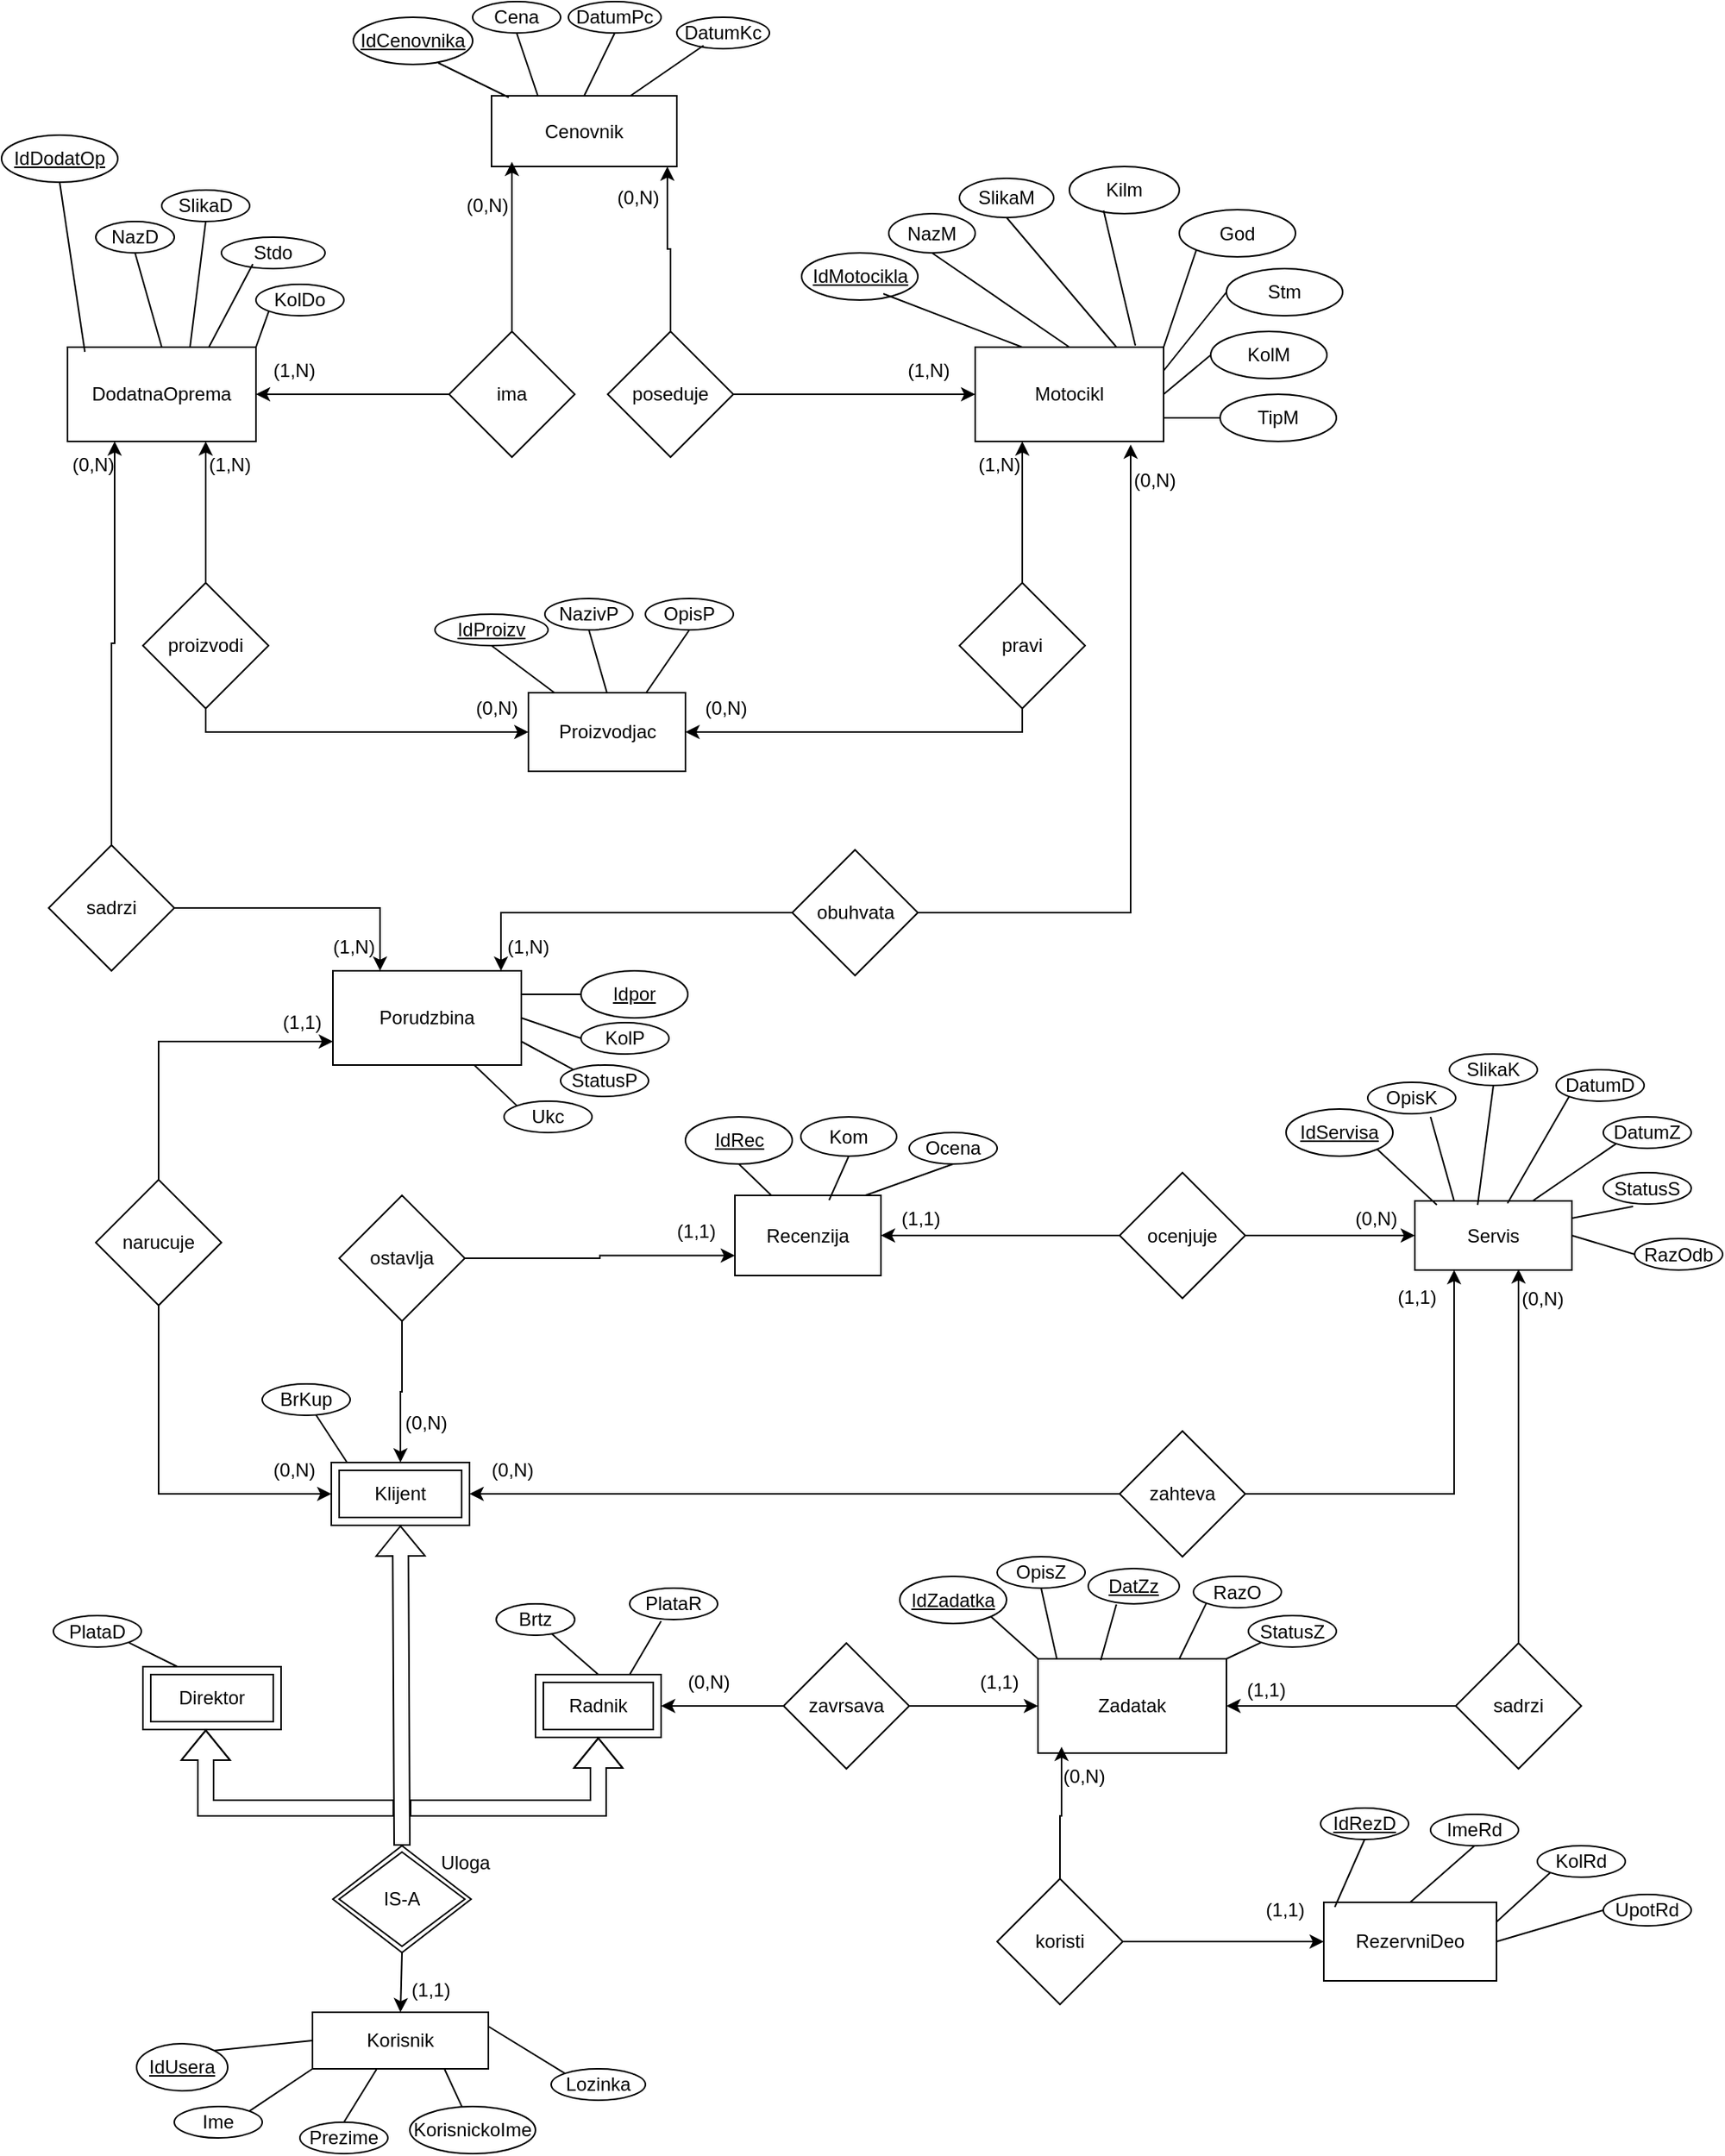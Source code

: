 <mxfile version="26.0.7">
  <diagram name="Page-1" id="jbQmQfb3OkJUTnVMndE-">
    <mxGraphModel dx="978" dy="1859" grid="1" gridSize="10" guides="1" tooltips="1" connect="1" arrows="1" fold="1" page="1" pageScale="1" pageWidth="827" pageHeight="1169" math="0" shadow="0">
      <root>
        <mxCell id="0" />
        <mxCell id="1" parent="0" />
        <mxCell id="z9-_X4TnjhAXTxXw1oiZ-1" value="Korisnik" style="whiteSpace=wrap;html=1;" parent="1" vertex="1">
          <mxGeometry x="198" y="740" width="112" height="36" as="geometry" />
        </mxCell>
        <mxCell id="z9-_X4TnjhAXTxXw1oiZ-2" value="IS-A" style="shape=rhombus;double=1;perimeter=rhombusPerimeter;whiteSpace=wrap;html=1;align=center;" parent="1" vertex="1">
          <mxGeometry x="211" y="634" width="88" height="68" as="geometry" />
        </mxCell>
        <mxCell id="z9-_X4TnjhAXTxXw1oiZ-3" value="Uloga" style="text;html=1;align=center;verticalAlign=middle;resizable=0;points=[];autosize=1;strokeColor=none;fillColor=none;" parent="1" vertex="1">
          <mxGeometry x="270" y="630" width="50" height="30" as="geometry" />
        </mxCell>
        <mxCell id="z9-_X4TnjhAXTxXw1oiZ-4" value="(1,1)" style="text;html=1;align=center;verticalAlign=middle;resizable=0;points=[];autosize=1;strokeColor=none;fillColor=none;" parent="1" vertex="1">
          <mxGeometry x="249" y="712" width="48" height="28" as="geometry" />
        </mxCell>
        <mxCell id="z9-_X4TnjhAXTxXw1oiZ-5" value="BrKup" style="ellipse;whiteSpace=wrap;html=1;align=center;" parent="1" vertex="1">
          <mxGeometry x="166" y="340" width="56" height="20" as="geometry" />
        </mxCell>
        <mxCell id="z9-_X4TnjhAXTxXw1oiZ-6" value="" style="endArrow=none;html=1;rounded=0;exitX=0.136;exitY=0.075;exitDx=0;exitDy=0;exitPerimeter=0;" parent="1" source="z9-_X4TnjhAXTxXw1oiZ-13" target="z9-_X4TnjhAXTxXw1oiZ-5" edge="1">
          <mxGeometry x="0.444" y="-1" width="50" height="50" relative="1" as="geometry">
            <mxPoint x="439.314" y="592" as="sourcePoint" />
            <mxPoint x="444" y="548" as="targetPoint" />
            <mxPoint as="offset" />
          </mxGeometry>
        </mxCell>
        <mxCell id="z9-_X4TnjhAXTxXw1oiZ-7" value="Brtz" style="ellipse;whiteSpace=wrap;html=1;align=center;" parent="1" vertex="1">
          <mxGeometry x="315" y="480" width="50" height="20" as="geometry" />
        </mxCell>
        <mxCell id="z9-_X4TnjhAXTxXw1oiZ-8" value="" style="endArrow=none;html=1;rounded=0;entryX=0.5;entryY=0;entryDx=0;entryDy=0;" parent="1" source="z9-_X4TnjhAXTxXw1oiZ-7" target="z9-_X4TnjhAXTxXw1oiZ-14" edge="1">
          <mxGeometry width="50" height="50" relative="1" as="geometry">
            <mxPoint x="410" y="658" as="sourcePoint" />
            <mxPoint x="460" y="680" as="targetPoint" />
          </mxGeometry>
        </mxCell>
        <mxCell id="z9-_X4TnjhAXTxXw1oiZ-9" value="" style="shape=flexArrow;endArrow=classic;html=1;rounded=0;entryX=0.455;entryY=1;entryDx=0;entryDy=0;entryPerimeter=0;" parent="1" target="z9-_X4TnjhAXTxXw1oiZ-12" edge="1">
          <mxGeometry width="50" height="50" relative="1" as="geometry">
            <mxPoint x="250" y="610" as="sourcePoint" />
            <mxPoint x="394" y="516" as="targetPoint" />
            <Array as="points">
              <mxPoint x="200" y="610" />
              <mxPoint x="130" y="610" />
            </Array>
          </mxGeometry>
        </mxCell>
        <mxCell id="z9-_X4TnjhAXTxXw1oiZ-10" value="" style="shape=flexArrow;endArrow=classic;html=1;rounded=0;entryX=0.5;entryY=1;entryDx=0;entryDy=0;" parent="1" target="z9-_X4TnjhAXTxXw1oiZ-14" edge="1">
          <mxGeometry width="50" height="50" relative="1" as="geometry">
            <mxPoint x="260" y="610" as="sourcePoint" />
            <mxPoint x="403" y="694" as="targetPoint" />
            <Array as="points">
              <mxPoint x="350" y="610" />
              <mxPoint x="380" y="610" />
            </Array>
          </mxGeometry>
        </mxCell>
        <mxCell id="z9-_X4TnjhAXTxXw1oiZ-11" value="" style="shape=flexArrow;endArrow=classic;html=1;rounded=0;entryX=0.5;entryY=1;entryDx=0;entryDy=0;exitX=0.5;exitY=0;exitDx=0;exitDy=0;" parent="1" source="z9-_X4TnjhAXTxXw1oiZ-2" target="z9-_X4TnjhAXTxXw1oiZ-13" edge="1">
          <mxGeometry width="50" height="50" relative="1" as="geometry">
            <mxPoint x="150" y="580" as="sourcePoint" />
            <mxPoint x="402" y="612" as="targetPoint" />
            <Array as="points" />
          </mxGeometry>
        </mxCell>
        <mxCell id="z9-_X4TnjhAXTxXw1oiZ-12" value="Direktor" style="shape=ext;margin=3;double=1;whiteSpace=wrap;html=1;align=center;" parent="1" vertex="1">
          <mxGeometry x="90" y="520" width="88" height="40" as="geometry" />
        </mxCell>
        <mxCell id="z9-_X4TnjhAXTxXw1oiZ-13" value="Klijent" style="shape=ext;margin=3;double=1;whiteSpace=wrap;html=1;align=center;" parent="1" vertex="1">
          <mxGeometry x="210" y="390" width="88" height="40" as="geometry" />
        </mxCell>
        <mxCell id="z9-_X4TnjhAXTxXw1oiZ-14" value="Radnik" style="shape=ext;margin=3;double=1;whiteSpace=wrap;html=1;align=center;" parent="1" vertex="1">
          <mxGeometry x="340" y="525" width="80" height="40" as="geometry" />
        </mxCell>
        <mxCell id="z9-_X4TnjhAXTxXw1oiZ-17" value="" style="endArrow=classic;html=1;rounded=0;entryX=0.5;entryY=0;entryDx=0;entryDy=0;exitX=0.5;exitY=1;exitDx=0;exitDy=0;" parent="1" source="z9-_X4TnjhAXTxXw1oiZ-2" target="z9-_X4TnjhAXTxXw1oiZ-1" edge="1">
          <mxGeometry width="50" height="50" relative="1" as="geometry">
            <mxPoint x="400" y="520" as="sourcePoint" />
            <mxPoint x="450" y="470" as="targetPoint" />
          </mxGeometry>
        </mxCell>
        <mxCell id="z9-_X4TnjhAXTxXw1oiZ-18" value="Lozinka" style="ellipse;whiteSpace=wrap;html=1;align=center;" parent="1" vertex="1">
          <mxGeometry x="350" y="776" width="60" height="20" as="geometry" />
        </mxCell>
        <mxCell id="z9-_X4TnjhAXTxXw1oiZ-19" value="KorisnickoIme" style="ellipse;whiteSpace=wrap;html=1;align=center;" parent="1" vertex="1">
          <mxGeometry x="260" y="800" width="80" height="30" as="geometry" />
        </mxCell>
        <mxCell id="z9-_X4TnjhAXTxXw1oiZ-20" value="Ime" style="ellipse;whiteSpace=wrap;html=1;align=center;" parent="1" vertex="1">
          <mxGeometry x="110" y="800" width="56" height="20" as="geometry" />
        </mxCell>
        <mxCell id="z9-_X4TnjhAXTxXw1oiZ-21" value="Prezime" style="ellipse;whiteSpace=wrap;html=1;align=center;" parent="1" vertex="1">
          <mxGeometry x="190" y="810" width="56" height="20" as="geometry" />
        </mxCell>
        <mxCell id="z9-_X4TnjhAXTxXw1oiZ-22" value="IdUsera" style="ellipse;whiteSpace=wrap;html=1;align=center;fontStyle=4" parent="1" vertex="1">
          <mxGeometry x="86" y="760" width="58" height="30" as="geometry" />
        </mxCell>
        <mxCell id="z9-_X4TnjhAXTxXw1oiZ-23" value="" style="endArrow=none;html=1;rounded=0;entryX=1;entryY=0.25;entryDx=0;entryDy=0;exitX=0;exitY=0;exitDx=0;exitDy=0;" parent="1" source="z9-_X4TnjhAXTxXw1oiZ-18" target="z9-_X4TnjhAXTxXw1oiZ-1" edge="1">
          <mxGeometry width="50" height="50" relative="1" as="geometry">
            <mxPoint x="370" y="770" as="sourcePoint" />
            <mxPoint x="420" y="710" as="targetPoint" />
          </mxGeometry>
        </mxCell>
        <mxCell id="z9-_X4TnjhAXTxXw1oiZ-24" value="" style="endArrow=none;html=1;rounded=0;entryX=0.75;entryY=1;entryDx=0;entryDy=0;" parent="1" source="z9-_X4TnjhAXTxXw1oiZ-19" target="z9-_X4TnjhAXTxXw1oiZ-1" edge="1">
          <mxGeometry width="50" height="50" relative="1" as="geometry">
            <mxPoint x="350" y="800" as="sourcePoint" />
            <mxPoint x="290" y="779" as="targetPoint" />
          </mxGeometry>
        </mxCell>
        <mxCell id="z9-_X4TnjhAXTxXw1oiZ-25" value="" style="endArrow=none;html=1;rounded=0;entryX=1;entryY=0;entryDx=0;entryDy=0;exitX=0;exitY=1;exitDx=0;exitDy=0;" parent="1" source="z9-_X4TnjhAXTxXw1oiZ-1" target="z9-_X4TnjhAXTxXw1oiZ-20" edge="1">
          <mxGeometry width="50" height="50" relative="1" as="geometry">
            <mxPoint x="453" y="690" as="sourcePoint" />
            <mxPoint x="503" y="640" as="targetPoint" />
          </mxGeometry>
        </mxCell>
        <mxCell id="z9-_X4TnjhAXTxXw1oiZ-26" value="" style="endArrow=none;html=1;rounded=0;exitX=0.366;exitY=1;exitDx=0;exitDy=0;exitPerimeter=0;entryX=0.5;entryY=0;entryDx=0;entryDy=0;" parent="1" source="z9-_X4TnjhAXTxXw1oiZ-1" target="z9-_X4TnjhAXTxXw1oiZ-21" edge="1">
          <mxGeometry x="0.444" y="-1" width="50" height="50" relative="1" as="geometry">
            <mxPoint x="228" y="760" as="sourcePoint" />
            <mxPoint x="218" y="810" as="targetPoint" />
            <mxPoint as="offset" />
          </mxGeometry>
        </mxCell>
        <mxCell id="z9-_X4TnjhAXTxXw1oiZ-27" value="PlataD" style="ellipse;whiteSpace=wrap;html=1;align=center;" parent="1" vertex="1">
          <mxGeometry x="33" y="487.5" width="56" height="20" as="geometry" />
        </mxCell>
        <mxCell id="z9-_X4TnjhAXTxXw1oiZ-28" value="" style="endArrow=none;html=1;rounded=0;exitX=0.25;exitY=0;exitDx=0;exitDy=0;entryX=1;entryY=1;entryDx=0;entryDy=0;" parent="1" source="z9-_X4TnjhAXTxXw1oiZ-12" target="z9-_X4TnjhAXTxXw1oiZ-27" edge="1">
          <mxGeometry x="0.444" y="-1" width="50" height="50" relative="1" as="geometry">
            <mxPoint x="252" y="491" as="sourcePoint" />
            <mxPoint x="228" y="450" as="targetPoint" />
            <mxPoint as="offset" />
          </mxGeometry>
        </mxCell>
        <mxCell id="z9-_X4TnjhAXTxXw1oiZ-29" value="Porudzbina" style="rounded=0;whiteSpace=wrap;html=1;" parent="1" vertex="1">
          <mxGeometry x="211" y="77" width="120" height="60" as="geometry" />
        </mxCell>
        <mxCell id="z9-_X4TnjhAXTxXw1oiZ-30" style="edgeStyle=orthogonalEdgeStyle;rounded=0;orthogonalLoop=1;jettySize=auto;html=1;exitX=0.5;exitY=1;exitDx=0;exitDy=0;entryX=0;entryY=0.5;entryDx=0;entryDy=0;" parent="1" source="z9-_X4TnjhAXTxXw1oiZ-31" target="z9-_X4TnjhAXTxXw1oiZ-13" edge="1">
          <mxGeometry relative="1" as="geometry" />
        </mxCell>
        <mxCell id="lGPJIiyP_90Y28TDjWUF-8" style="edgeStyle=orthogonalEdgeStyle;rounded=0;orthogonalLoop=1;jettySize=auto;html=1;entryX=0;entryY=0.75;entryDx=0;entryDy=0;" parent="1" source="z9-_X4TnjhAXTxXw1oiZ-31" target="z9-_X4TnjhAXTxXw1oiZ-29" edge="1">
          <mxGeometry relative="1" as="geometry">
            <Array as="points">
              <mxPoint x="100" y="122" />
            </Array>
          </mxGeometry>
        </mxCell>
        <mxCell id="z9-_X4TnjhAXTxXw1oiZ-31" value="narucuje" style="rhombus;whiteSpace=wrap;html=1;" parent="1" vertex="1">
          <mxGeometry x="60" y="210" width="80" height="80" as="geometry" />
        </mxCell>
        <mxCell id="z9-_X4TnjhAXTxXw1oiZ-33" style="edgeStyle=orthogonalEdgeStyle;rounded=0;orthogonalLoop=1;jettySize=auto;html=1;entryX=0.25;entryY=1;entryDx=0;entryDy=0;" parent="1" source="z9-_X4TnjhAXTxXw1oiZ-34" target="z9-_X4TnjhAXTxXw1oiZ-36" edge="1">
          <mxGeometry relative="1" as="geometry" />
        </mxCell>
        <mxCell id="lGPJIiyP_90Y28TDjWUF-7" style="edgeStyle=orthogonalEdgeStyle;rounded=0;orthogonalLoop=1;jettySize=auto;html=1;entryX=0.25;entryY=0;entryDx=0;entryDy=0;" parent="1" source="z9-_X4TnjhAXTxXw1oiZ-34" target="z9-_X4TnjhAXTxXw1oiZ-29" edge="1">
          <mxGeometry relative="1" as="geometry" />
        </mxCell>
        <mxCell id="z9-_X4TnjhAXTxXw1oiZ-34" value="sadrzi" style="rhombus;whiteSpace=wrap;html=1;" parent="1" vertex="1">
          <mxGeometry x="30" y="-3" width="80" height="80" as="geometry" />
        </mxCell>
        <mxCell id="z9-_X4TnjhAXTxXw1oiZ-35" value="Motocikl" style="rounded=0;whiteSpace=wrap;html=1;" parent="1" vertex="1">
          <mxGeometry x="620" y="-320" width="120" height="60" as="geometry" />
        </mxCell>
        <mxCell id="z9-_X4TnjhAXTxXw1oiZ-36" value="DodatnaOprema" style="rounded=0;whiteSpace=wrap;html=1;" parent="1" vertex="1">
          <mxGeometry x="42" y="-320" width="120" height="60" as="geometry" />
        </mxCell>
        <mxCell id="z9-_X4TnjhAXTxXw1oiZ-37" value="NazD" style="ellipse;whiteSpace=wrap;html=1;align=center;" parent="1" vertex="1">
          <mxGeometry x="60" y="-400" width="50" height="20" as="geometry" />
        </mxCell>
        <mxCell id="z9-_X4TnjhAXTxXw1oiZ-38" value="&lt;u&gt;IdDodatOp&lt;/u&gt;" style="ellipse;whiteSpace=wrap;html=1;align=center;" parent="1" vertex="1">
          <mxGeometry y="-455" width="74" height="30" as="geometry" />
        </mxCell>
        <mxCell id="z9-_X4TnjhAXTxXw1oiZ-39" value="SlikaD" style="ellipse;whiteSpace=wrap;html=1;align=center;" parent="1" vertex="1">
          <mxGeometry x="102" y="-420" width="56" height="20" as="geometry" />
        </mxCell>
        <mxCell id="z9-_X4TnjhAXTxXw1oiZ-40" style="edgeStyle=orthogonalEdgeStyle;rounded=0;orthogonalLoop=1;jettySize=auto;html=1;exitX=0.5;exitY=1;exitDx=0;exitDy=0;" parent="1" source="z9-_X4TnjhAXTxXw1oiZ-39" target="z9-_X4TnjhAXTxXw1oiZ-39" edge="1">
          <mxGeometry relative="1" as="geometry" />
        </mxCell>
        <mxCell id="z9-_X4TnjhAXTxXw1oiZ-41" value="KolDo" style="ellipse;whiteSpace=wrap;html=1;align=center;" parent="1" vertex="1">
          <mxGeometry x="162" y="-360" width="56" height="20" as="geometry" />
        </mxCell>
        <mxCell id="z9-_X4TnjhAXTxXw1oiZ-42" value="Stdo" style="ellipse;whiteSpace=wrap;html=1;align=center;" parent="1" vertex="1">
          <mxGeometry x="140" y="-390" width="66" height="20" as="geometry" />
        </mxCell>
        <mxCell id="z9-_X4TnjhAXTxXw1oiZ-43" value="" style="endArrow=none;html=1;rounded=0;entryX=0.5;entryY=1;entryDx=0;entryDy=0;exitX=0.092;exitY=0.05;exitDx=0;exitDy=0;exitPerimeter=0;" parent="1" source="z9-_X4TnjhAXTxXw1oiZ-36" target="z9-_X4TnjhAXTxXw1oiZ-38" edge="1">
          <mxGeometry width="50" height="50" relative="1" as="geometry">
            <mxPoint x="70" y="-260" as="sourcePoint" />
            <mxPoint x="450" y="-390" as="targetPoint" />
          </mxGeometry>
        </mxCell>
        <mxCell id="z9-_X4TnjhAXTxXw1oiZ-44" value="" style="endArrow=none;html=1;rounded=0;entryX=0.5;entryY=1;entryDx=0;entryDy=0;exitX=0.5;exitY=0;exitDx=0;exitDy=0;" parent="1" source="z9-_X4TnjhAXTxXw1oiZ-36" target="z9-_X4TnjhAXTxXw1oiZ-37" edge="1">
          <mxGeometry width="50" height="50" relative="1" as="geometry">
            <mxPoint x="400" y="-340" as="sourcePoint" />
            <mxPoint x="450" y="-390" as="targetPoint" />
          </mxGeometry>
        </mxCell>
        <mxCell id="z9-_X4TnjhAXTxXw1oiZ-45" value="" style="endArrow=none;html=1;rounded=0;entryX=0.5;entryY=1;entryDx=0;entryDy=0;exitX=0.65;exitY=0;exitDx=0;exitDy=0;exitPerimeter=0;" parent="1" source="z9-_X4TnjhAXTxXw1oiZ-36" target="z9-_X4TnjhAXTxXw1oiZ-39" edge="1">
          <mxGeometry width="50" height="50" relative="1" as="geometry">
            <mxPoint x="400" y="-340" as="sourcePoint" />
            <mxPoint x="450" y="-390" as="targetPoint" />
          </mxGeometry>
        </mxCell>
        <mxCell id="z9-_X4TnjhAXTxXw1oiZ-46" value="" style="endArrow=none;html=1;rounded=0;exitX=0.303;exitY=0.854;exitDx=0;exitDy=0;entryX=0.75;entryY=0;entryDx=0;entryDy=0;exitPerimeter=0;" parent="1" source="z9-_X4TnjhAXTxXw1oiZ-42" target="z9-_X4TnjhAXTxXw1oiZ-36" edge="1">
          <mxGeometry width="50" height="50" relative="1" as="geometry">
            <mxPoint x="400" y="-340" as="sourcePoint" />
            <mxPoint x="450" y="-390" as="targetPoint" />
          </mxGeometry>
        </mxCell>
        <mxCell id="z9-_X4TnjhAXTxXw1oiZ-47" value="NazМ" style="ellipse;whiteSpace=wrap;html=1;align=center;" parent="1" vertex="1">
          <mxGeometry x="565" y="-405" width="55" height="25" as="geometry" />
        </mxCell>
        <mxCell id="z9-_X4TnjhAXTxXw1oiZ-48" value="&lt;u&gt;IdMotocikla&lt;/u&gt;" style="ellipse;whiteSpace=wrap;html=1;align=center;" parent="1" vertex="1">
          <mxGeometry x="509.5" y="-380" width="74" height="30" as="geometry" />
        </mxCell>
        <mxCell id="z9-_X4TnjhAXTxXw1oiZ-49" value="SlikaМ" style="ellipse;whiteSpace=wrap;html=1;align=center;" parent="1" vertex="1">
          <mxGeometry x="610" y="-427.5" width="60" height="25" as="geometry" />
        </mxCell>
        <mxCell id="z9-_X4TnjhAXTxXw1oiZ-50" style="edgeStyle=orthogonalEdgeStyle;rounded=0;orthogonalLoop=1;jettySize=auto;html=1;exitX=0.5;exitY=1;exitDx=0;exitDy=0;" parent="1" source="z9-_X4TnjhAXTxXw1oiZ-49" target="z9-_X4TnjhAXTxXw1oiZ-49" edge="1">
          <mxGeometry relative="1" as="geometry" />
        </mxCell>
        <mxCell id="z9-_X4TnjhAXTxXw1oiZ-51" value="" style="endArrow=none;html=1;rounded=0;entryX=0.703;entryY=0.867;entryDx=0;entryDy=0;exitX=0.25;exitY=0;exitDx=0;exitDy=0;entryPerimeter=0;" parent="1" source="z9-_X4TnjhAXTxXw1oiZ-35" target="z9-_X4TnjhAXTxXw1oiZ-48" edge="1">
          <mxGeometry width="50" height="50" relative="1" as="geometry">
            <mxPoint x="400" y="-140" as="sourcePoint" />
            <mxPoint x="450" y="-190" as="targetPoint" />
          </mxGeometry>
        </mxCell>
        <mxCell id="z9-_X4TnjhAXTxXw1oiZ-52" value="" style="endArrow=none;html=1;rounded=0;entryX=0.5;entryY=1;entryDx=0;entryDy=0;exitX=0.5;exitY=0;exitDx=0;exitDy=0;" parent="1" source="z9-_X4TnjhAXTxXw1oiZ-35" target="z9-_X4TnjhAXTxXw1oiZ-47" edge="1">
          <mxGeometry width="50" height="50" relative="1" as="geometry">
            <mxPoint x="400" y="-140" as="sourcePoint" />
            <mxPoint x="450" y="-190" as="targetPoint" />
          </mxGeometry>
        </mxCell>
        <mxCell id="z9-_X4TnjhAXTxXw1oiZ-53" value="" style="endArrow=none;html=1;rounded=0;entryX=0.5;entryY=1;entryDx=0;entryDy=0;exitX=0.75;exitY=0;exitDx=0;exitDy=0;" parent="1" source="z9-_X4TnjhAXTxXw1oiZ-35" target="z9-_X4TnjhAXTxXw1oiZ-49" edge="1">
          <mxGeometry width="50" height="50" relative="1" as="geometry">
            <mxPoint x="400" y="-140" as="sourcePoint" />
            <mxPoint x="450" y="-190" as="targetPoint" />
          </mxGeometry>
        </mxCell>
        <mxCell id="z9-_X4TnjhAXTxXw1oiZ-54" value="Kilm" style="ellipse;whiteSpace=wrap;html=1;align=center;" parent="1" vertex="1">
          <mxGeometry x="680" y="-435" width="70" height="30" as="geometry" />
        </mxCell>
        <mxCell id="z9-_X4TnjhAXTxXw1oiZ-55" style="edgeStyle=orthogonalEdgeStyle;rounded=0;orthogonalLoop=1;jettySize=auto;html=1;exitX=0.5;exitY=1;exitDx=0;exitDy=0;" parent="1" edge="1">
          <mxGeometry relative="1" as="geometry">
            <mxPoint x="818" y="-290" as="sourcePoint" />
            <mxPoint x="818" y="-290" as="targetPoint" />
          </mxGeometry>
        </mxCell>
        <mxCell id="z9-_X4TnjhAXTxXw1oiZ-56" style="edgeStyle=orthogonalEdgeStyle;rounded=0;orthogonalLoop=1;jettySize=auto;html=1;exitX=0.5;exitY=1;exitDx=0;exitDy=0;" parent="1" edge="1">
          <mxGeometry relative="1" as="geometry">
            <mxPoint x="615" y="-270" as="sourcePoint" />
            <mxPoint x="615" y="-270" as="targetPoint" />
          </mxGeometry>
        </mxCell>
        <mxCell id="z9-_X4TnjhAXTxXw1oiZ-57" value="God" style="ellipse;whiteSpace=wrap;html=1;align=center;" parent="1" vertex="1">
          <mxGeometry x="750" y="-407.5" width="74" height="30" as="geometry" />
        </mxCell>
        <mxCell id="z9-_X4TnjhAXTxXw1oiZ-58" style="edgeStyle=orthogonalEdgeStyle;rounded=0;orthogonalLoop=1;jettySize=auto;html=1;exitX=0.5;exitY=1;exitDx=0;exitDy=0;" parent="1" edge="1">
          <mxGeometry relative="1" as="geometry">
            <mxPoint x="615" y="-220" as="sourcePoint" />
            <mxPoint x="615" y="-220" as="targetPoint" />
          </mxGeometry>
        </mxCell>
        <mxCell id="z9-_X4TnjhAXTxXw1oiZ-59" value="Stm" style="ellipse;whiteSpace=wrap;html=1;align=center;" parent="1" vertex="1">
          <mxGeometry x="780" y="-370" width="74" height="30" as="geometry" />
        </mxCell>
        <mxCell id="z9-_X4TnjhAXTxXw1oiZ-60" value="TipM" style="ellipse;whiteSpace=wrap;html=1;align=center;" parent="1" vertex="1">
          <mxGeometry x="776" y="-290" width="74" height="30" as="geometry" />
        </mxCell>
        <mxCell id="z9-_X4TnjhAXTxXw1oiZ-61" value="KolM" style="ellipse;whiteSpace=wrap;html=1;align=center;" parent="1" vertex="1">
          <mxGeometry x="770" y="-330" width="74" height="30" as="geometry" />
        </mxCell>
        <mxCell id="z9-_X4TnjhAXTxXw1oiZ-62" value="" style="endArrow=none;html=1;rounded=0;entryX=0.311;entryY=0.933;entryDx=0;entryDy=0;entryPerimeter=0;exitX=0.85;exitY=-0.017;exitDx=0;exitDy=0;exitPerimeter=0;" parent="1" source="z9-_X4TnjhAXTxXw1oiZ-35" target="z9-_X4TnjhAXTxXw1oiZ-54" edge="1">
          <mxGeometry width="50" height="50" relative="1" as="geometry">
            <mxPoint x="400" y="-140" as="sourcePoint" />
            <mxPoint x="450" y="-190" as="targetPoint" />
          </mxGeometry>
        </mxCell>
        <mxCell id="z9-_X4TnjhAXTxXw1oiZ-63" value="" style="endArrow=none;html=1;rounded=0;entryX=0;entryY=1;entryDx=0;entryDy=0;exitX=1;exitY=0;exitDx=0;exitDy=0;" parent="1" source="z9-_X4TnjhAXTxXw1oiZ-35" target="z9-_X4TnjhAXTxXw1oiZ-57" edge="1">
          <mxGeometry width="50" height="50" relative="1" as="geometry">
            <mxPoint x="400" y="-140" as="sourcePoint" />
            <mxPoint x="450" y="-190" as="targetPoint" />
          </mxGeometry>
        </mxCell>
        <mxCell id="z9-_X4TnjhAXTxXw1oiZ-64" value="" style="endArrow=none;html=1;rounded=0;entryX=0;entryY=0.5;entryDx=0;entryDy=0;exitX=1;exitY=0.25;exitDx=0;exitDy=0;" parent="1" source="z9-_X4TnjhAXTxXw1oiZ-35" target="z9-_X4TnjhAXTxXw1oiZ-59" edge="1">
          <mxGeometry width="50" height="50" relative="1" as="geometry">
            <mxPoint x="400" y="-140" as="sourcePoint" />
            <mxPoint x="450" y="-190" as="targetPoint" />
          </mxGeometry>
        </mxCell>
        <mxCell id="z9-_X4TnjhAXTxXw1oiZ-65" value="" style="endArrow=none;html=1;rounded=0;entryX=0;entryY=0.5;entryDx=0;entryDy=0;exitX=1;exitY=0.5;exitDx=0;exitDy=0;" parent="1" source="z9-_X4TnjhAXTxXw1oiZ-35" target="z9-_X4TnjhAXTxXw1oiZ-61" edge="1">
          <mxGeometry width="50" height="50" relative="1" as="geometry">
            <mxPoint x="400" y="-140" as="sourcePoint" />
            <mxPoint x="450" y="-190" as="targetPoint" />
          </mxGeometry>
        </mxCell>
        <mxCell id="z9-_X4TnjhAXTxXw1oiZ-66" value="" style="endArrow=none;html=1;rounded=0;entryX=0;entryY=0.5;entryDx=0;entryDy=0;exitX=1;exitY=0.75;exitDx=0;exitDy=0;" parent="1" source="z9-_X4TnjhAXTxXw1oiZ-35" target="z9-_X4TnjhAXTxXw1oiZ-60" edge="1">
          <mxGeometry width="50" height="50" relative="1" as="geometry">
            <mxPoint x="400" y="-140" as="sourcePoint" />
            <mxPoint x="450" y="-190" as="targetPoint" />
          </mxGeometry>
        </mxCell>
        <mxCell id="z9-_X4TnjhAXTxXw1oiZ-67" value="Cenovnik" style="rounded=0;whiteSpace=wrap;html=1;" parent="1" vertex="1">
          <mxGeometry x="312" y="-480" width="118" height="45" as="geometry" />
        </mxCell>
        <mxCell id="z9-_X4TnjhAXTxXw1oiZ-68" style="edgeStyle=orthogonalEdgeStyle;rounded=0;orthogonalLoop=1;jettySize=auto;html=1;entryX=1;entryY=0.5;entryDx=0;entryDy=0;" parent="1" source="z9-_X4TnjhAXTxXw1oiZ-70" target="z9-_X4TnjhAXTxXw1oiZ-36" edge="1">
          <mxGeometry relative="1" as="geometry" />
        </mxCell>
        <mxCell id="z9-_X4TnjhAXTxXw1oiZ-70" value="ima" style="rhombus;whiteSpace=wrap;html=1;" parent="1" vertex="1">
          <mxGeometry x="285" y="-330" width="80" height="80" as="geometry" />
        </mxCell>
        <mxCell id="z9-_X4TnjhAXTxXw1oiZ-71" value="(1,N)" style="text;html=1;align=center;verticalAlign=middle;resizable=0;points=[];autosize=1;strokeColor=none;fillColor=none;" parent="1" vertex="1">
          <mxGeometry x="199" y="47" width="50" height="30" as="geometry" />
        </mxCell>
        <mxCell id="z9-_X4TnjhAXTxXw1oiZ-72" value="(0,N)" style="text;html=1;align=center;verticalAlign=middle;resizable=0;points=[];autosize=1;strokeColor=none;fillColor=none;" parent="1" vertex="1">
          <mxGeometry x="33" y="-260" width="50" height="30" as="geometry" />
        </mxCell>
        <mxCell id="z9-_X4TnjhAXTxXw1oiZ-73" value="(0,N)" style="text;html=1;align=center;verticalAlign=middle;resizable=0;points=[];autosize=1;strokeColor=none;fillColor=none;" parent="1" vertex="1">
          <mxGeometry x="709" y="-250" width="50" height="30" as="geometry" />
        </mxCell>
        <mxCell id="z9-_X4TnjhAXTxXw1oiZ-74" value="(0,N)" style="text;html=1;align=center;verticalAlign=middle;resizable=0;points=[];autosize=1;strokeColor=none;fillColor=none;" parent="1" vertex="1">
          <mxGeometry x="284" y="-425" width="50" height="30" as="geometry" />
        </mxCell>
        <mxCell id="z9-_X4TnjhAXTxXw1oiZ-75" value="(1,N)" style="text;html=1;align=center;verticalAlign=middle;resizable=0;points=[];autosize=1;strokeColor=none;fillColor=none;" parent="1" vertex="1">
          <mxGeometry x="565" y="-320" width="50" height="30" as="geometry" />
        </mxCell>
        <mxCell id="z9-_X4TnjhAXTxXw1oiZ-76" value="(1,N)" style="text;html=1;align=center;verticalAlign=middle;resizable=0;points=[];autosize=1;strokeColor=none;fillColor=none;" parent="1" vertex="1">
          <mxGeometry x="161" y="-320" width="50" height="30" as="geometry" />
        </mxCell>
        <mxCell id="z9-_X4TnjhAXTxXw1oiZ-77" value="IdCenovnika" style="ellipse;whiteSpace=wrap;html=1;align=center;fontStyle=4" parent="1" vertex="1">
          <mxGeometry x="224" y="-530" width="76" height="30" as="geometry" />
        </mxCell>
        <mxCell id="z9-_X4TnjhAXTxXw1oiZ-78" value="Cena" style="ellipse;whiteSpace=wrap;html=1;align=center;" parent="1" vertex="1">
          <mxGeometry x="300" y="-540" width="56" height="20" as="geometry" />
        </mxCell>
        <mxCell id="z9-_X4TnjhAXTxXw1oiZ-79" style="edgeStyle=orthogonalEdgeStyle;rounded=0;orthogonalLoop=1;jettySize=auto;html=1;exitX=0.5;exitY=1;exitDx=0;exitDy=0;" parent="1" source="z9-_X4TnjhAXTxXw1oiZ-78" target="z9-_X4TnjhAXTxXw1oiZ-78" edge="1">
          <mxGeometry relative="1" as="geometry" />
        </mxCell>
        <mxCell id="z9-_X4TnjhAXTxXw1oiZ-80" value="" style="endArrow=none;html=1;rounded=0;entryX=0.711;entryY=0.967;entryDx=0;entryDy=0;exitX=0.093;exitY=0.022;exitDx=0;exitDy=0;entryPerimeter=0;exitPerimeter=0;" parent="1" source="z9-_X4TnjhAXTxXw1oiZ-67" target="z9-_X4TnjhAXTxXw1oiZ-77" edge="1">
          <mxGeometry width="50" height="50" relative="1" as="geometry">
            <mxPoint x="400" y="-140" as="sourcePoint" />
            <mxPoint x="450" y="-190" as="targetPoint" />
          </mxGeometry>
        </mxCell>
        <mxCell id="z9-_X4TnjhAXTxXw1oiZ-81" value="" style="endArrow=none;html=1;rounded=0;entryX=0.5;entryY=1;entryDx=0;entryDy=0;exitX=0.25;exitY=0;exitDx=0;exitDy=0;" parent="1" source="z9-_X4TnjhAXTxXw1oiZ-67" target="z9-_X4TnjhAXTxXw1oiZ-78" edge="1">
          <mxGeometry width="50" height="50" relative="1" as="geometry">
            <mxPoint x="400" y="-140" as="sourcePoint" />
            <mxPoint x="450" y="-190" as="targetPoint" />
          </mxGeometry>
        </mxCell>
        <mxCell id="z9-_X4TnjhAXTxXw1oiZ-82" value="(0,N)" style="text;html=1;align=center;verticalAlign=middle;resizable=0;points=[];autosize=1;strokeColor=none;fillColor=none;" parent="1" vertex="1">
          <mxGeometry x="161" y="380" width="50" height="30" as="geometry" />
        </mxCell>
        <mxCell id="z9-_X4TnjhAXTxXw1oiZ-83" value="(1,1)" style="text;html=1;align=center;verticalAlign=middle;resizable=0;points=[];autosize=1;strokeColor=none;fillColor=none;" parent="1" vertex="1">
          <mxGeometry x="167" y="96" width="48" height="28" as="geometry" />
        </mxCell>
        <mxCell id="z9-_X4TnjhAXTxXw1oiZ-84" value="&lt;div style=&quot;&quot;&gt;Proizvodjac&lt;/div&gt;" style="rounded=0;whiteSpace=wrap;html=1;" parent="1" vertex="1">
          <mxGeometry x="335.5" y="-100" width="100" height="50" as="geometry" />
        </mxCell>
        <mxCell id="z9-_X4TnjhAXTxXw1oiZ-85" style="edgeStyle=orthogonalEdgeStyle;rounded=0;orthogonalLoop=1;jettySize=auto;html=1;" parent="1" source="z9-_X4TnjhAXTxXw1oiZ-86" edge="1">
          <mxGeometry relative="1" as="geometry">
            <mxPoint x="130" y="-260" as="targetPoint" />
            <Array as="points">
              <mxPoint x="130" y="-260" />
            </Array>
          </mxGeometry>
        </mxCell>
        <mxCell id="z9-_X4TnjhAXTxXw1oiZ-86" value="proizvodi" style="rhombus;whiteSpace=wrap;html=1;" parent="1" vertex="1">
          <mxGeometry x="90" y="-170" width="80" height="80" as="geometry" />
        </mxCell>
        <mxCell id="z9-_X4TnjhAXTxXw1oiZ-87" value="NazivP" style="ellipse;whiteSpace=wrap;html=1;align=center;" parent="1" vertex="1">
          <mxGeometry x="346" y="-160" width="56" height="20" as="geometry" />
        </mxCell>
        <mxCell id="z9-_X4TnjhAXTxXw1oiZ-88" style="edgeStyle=orthogonalEdgeStyle;rounded=0;orthogonalLoop=1;jettySize=auto;html=1;exitX=0.5;exitY=1;exitDx=0;exitDy=0;" parent="1" source="z9-_X4TnjhAXTxXw1oiZ-87" target="z9-_X4TnjhAXTxXw1oiZ-87" edge="1">
          <mxGeometry relative="1" as="geometry" />
        </mxCell>
        <mxCell id="z9-_X4TnjhAXTxXw1oiZ-89" value="OpisP" style="ellipse;whiteSpace=wrap;html=1;align=center;" parent="1" vertex="1">
          <mxGeometry x="410" y="-160" width="56" height="20" as="geometry" />
        </mxCell>
        <mxCell id="z9-_X4TnjhAXTxXw1oiZ-90" style="edgeStyle=orthogonalEdgeStyle;rounded=0;orthogonalLoop=1;jettySize=auto;html=1;exitX=0.5;exitY=1;exitDx=0;exitDy=0;" parent="1" source="z9-_X4TnjhAXTxXw1oiZ-89" target="z9-_X4TnjhAXTxXw1oiZ-89" edge="1">
          <mxGeometry relative="1" as="geometry" />
        </mxCell>
        <mxCell id="z9-_X4TnjhAXTxXw1oiZ-91" value="&lt;u&gt;IdProizv&lt;/u&gt;" style="ellipse;whiteSpace=wrap;html=1;align=center;" parent="1" vertex="1">
          <mxGeometry x="276" y="-150" width="72" height="20" as="geometry" />
        </mxCell>
        <mxCell id="z9-_X4TnjhAXTxXw1oiZ-92" style="edgeStyle=orthogonalEdgeStyle;rounded=0;orthogonalLoop=1;jettySize=auto;html=1;exitX=0.5;exitY=1;exitDx=0;exitDy=0;" parent="1" source="z9-_X4TnjhAXTxXw1oiZ-91" target="z9-_X4TnjhAXTxXw1oiZ-91" edge="1">
          <mxGeometry relative="1" as="geometry" />
        </mxCell>
        <mxCell id="z9-_X4TnjhAXTxXw1oiZ-93" value="" style="endArrow=none;html=1;rounded=0;entryX=0.5;entryY=0;entryDx=0;entryDy=0;exitX=0.5;exitY=1;exitDx=0;exitDy=0;" parent="1" source="z9-_X4TnjhAXTxXw1oiZ-87" target="z9-_X4TnjhAXTxXw1oiZ-84" edge="1">
          <mxGeometry width="50" height="50" relative="1" as="geometry">
            <mxPoint x="400" y="-140" as="sourcePoint" />
            <mxPoint x="450" y="-190" as="targetPoint" />
          </mxGeometry>
        </mxCell>
        <mxCell id="z9-_X4TnjhAXTxXw1oiZ-94" value="" style="endArrow=none;html=1;rounded=0;entryX=0.75;entryY=0;entryDx=0;entryDy=0;exitX=0.5;exitY=1;exitDx=0;exitDy=0;" parent="1" source="z9-_X4TnjhAXTxXw1oiZ-89" target="z9-_X4TnjhAXTxXw1oiZ-84" edge="1">
          <mxGeometry width="50" height="50" relative="1" as="geometry">
            <mxPoint x="400" y="-140" as="sourcePoint" />
            <mxPoint x="450" y="-190" as="targetPoint" />
          </mxGeometry>
        </mxCell>
        <mxCell id="z9-_X4TnjhAXTxXw1oiZ-96" value="" style="endArrow=none;html=1;rounded=0;entryX=1;entryY=0;entryDx=0;entryDy=0;exitX=0;exitY=1;exitDx=0;exitDy=0;" parent="1" source="z9-_X4TnjhAXTxXw1oiZ-41" target="z9-_X4TnjhAXTxXw1oiZ-36" edge="1">
          <mxGeometry width="50" height="50" relative="1" as="geometry">
            <mxPoint x="400" y="-240" as="sourcePoint" />
            <mxPoint x="450" y="-290" as="targetPoint" />
          </mxGeometry>
        </mxCell>
        <mxCell id="z9-_X4TnjhAXTxXw1oiZ-97" style="edgeStyle=orthogonalEdgeStyle;rounded=0;orthogonalLoop=1;jettySize=auto;html=1;exitX=0.5;exitY=1;exitDx=0;exitDy=0;entryX=0;entryY=0.5;entryDx=0;entryDy=0;" parent="1" source="z9-_X4TnjhAXTxXw1oiZ-86" target="z9-_X4TnjhAXTxXw1oiZ-84" edge="1">
          <mxGeometry relative="1" as="geometry">
            <Array as="points">
              <mxPoint x="130" y="-75" />
            </Array>
          </mxGeometry>
        </mxCell>
        <mxCell id="z9-_X4TnjhAXTxXw1oiZ-98" value="" style="endArrow=none;html=1;rounded=0;exitX=0.5;exitY=1;exitDx=0;exitDy=0;" parent="1" source="z9-_X4TnjhAXTxXw1oiZ-91" target="z9-_X4TnjhAXTxXw1oiZ-84" edge="1">
          <mxGeometry width="50" height="50" relative="1" as="geometry">
            <mxPoint x="400" y="-40" as="sourcePoint" />
            <mxPoint x="450" y="-90" as="targetPoint" />
          </mxGeometry>
        </mxCell>
        <mxCell id="z9-_X4TnjhAXTxXw1oiZ-99" value="(0,N)" style="text;html=1;align=center;verticalAlign=middle;resizable=0;points=[];autosize=1;strokeColor=none;fillColor=none;" parent="1" vertex="1">
          <mxGeometry x="290" y="-105" width="50" height="30" as="geometry" />
        </mxCell>
        <mxCell id="z9-_X4TnjhAXTxXw1oiZ-100" value="(1,N)" style="text;html=1;align=center;verticalAlign=middle;resizable=0;points=[];autosize=1;strokeColor=none;fillColor=none;" parent="1" vertex="1">
          <mxGeometry x="610" y="-260" width="50" height="30" as="geometry" />
        </mxCell>
        <mxCell id="z9-_X4TnjhAXTxXw1oiZ-101" value="(1,N)" style="text;html=1;align=center;verticalAlign=middle;resizable=0;points=[];autosize=1;strokeColor=none;fillColor=none;" parent="1" vertex="1">
          <mxGeometry x="120" y="-260" width="50" height="30" as="geometry" />
        </mxCell>
        <mxCell id="z9-_X4TnjhAXTxXw1oiZ-102" value="Zadatak" style="rounded=0;whiteSpace=wrap;html=1;" parent="1" vertex="1">
          <mxGeometry x="660" y="515" width="120" height="60" as="geometry" />
        </mxCell>
        <mxCell id="z9-_X4TnjhAXTxXw1oiZ-103" style="edgeStyle=orthogonalEdgeStyle;rounded=0;orthogonalLoop=1;jettySize=auto;html=1;entryX=1;entryY=0.5;entryDx=0;entryDy=0;" parent="1" source="z9-_X4TnjhAXTxXw1oiZ-105" target="z9-_X4TnjhAXTxXw1oiZ-14" edge="1">
          <mxGeometry relative="1" as="geometry" />
        </mxCell>
        <mxCell id="z9-_X4TnjhAXTxXw1oiZ-104" style="edgeStyle=orthogonalEdgeStyle;rounded=0;orthogonalLoop=1;jettySize=auto;html=1;" parent="1" source="z9-_X4TnjhAXTxXw1oiZ-105" target="z9-_X4TnjhAXTxXw1oiZ-102" edge="1">
          <mxGeometry relative="1" as="geometry" />
        </mxCell>
        <mxCell id="z9-_X4TnjhAXTxXw1oiZ-105" value="zavrsava" style="rhombus;whiteSpace=wrap;html=1;" parent="1" vertex="1">
          <mxGeometry x="498" y="505" width="80" height="80" as="geometry" />
        </mxCell>
        <mxCell id="z9-_X4TnjhAXTxXw1oiZ-106" value="(0,N)" style="text;html=1;align=center;verticalAlign=middle;resizable=0;points=[];autosize=1;strokeColor=none;fillColor=none;" parent="1" vertex="1">
          <mxGeometry x="425" y="515" width="50" height="30" as="geometry" />
        </mxCell>
        <mxCell id="z9-_X4TnjhAXTxXw1oiZ-107" value="(1,1)" style="text;html=1;align=center;verticalAlign=middle;resizable=0;points=[];autosize=1;strokeColor=none;fillColor=none;" parent="1" vertex="1">
          <mxGeometry x="610" y="515" width="50" height="30" as="geometry" />
        </mxCell>
        <mxCell id="z9-_X4TnjhAXTxXw1oiZ-108" value="Recenzija" style="rounded=0;whiteSpace=wrap;html=1;" parent="1" vertex="1">
          <mxGeometry x="467" y="220" width="93" height="51" as="geometry" />
        </mxCell>
        <mxCell id="z9-_X4TnjhAXTxXw1oiZ-109" style="edgeStyle=orthogonalEdgeStyle;rounded=0;orthogonalLoop=1;jettySize=auto;html=1;entryX=0.5;entryY=0;entryDx=0;entryDy=0;" parent="1" source="z9-_X4TnjhAXTxXw1oiZ-111" target="z9-_X4TnjhAXTxXw1oiZ-13" edge="1">
          <mxGeometry relative="1" as="geometry" />
        </mxCell>
        <mxCell id="z9-_X4TnjhAXTxXw1oiZ-110" style="edgeStyle=orthogonalEdgeStyle;rounded=0;orthogonalLoop=1;jettySize=auto;html=1;entryX=0;entryY=0.75;entryDx=0;entryDy=0;" parent="1" source="z9-_X4TnjhAXTxXw1oiZ-111" target="z9-_X4TnjhAXTxXw1oiZ-108" edge="1">
          <mxGeometry relative="1" as="geometry" />
        </mxCell>
        <mxCell id="z9-_X4TnjhAXTxXw1oiZ-111" value="ostavlja" style="rhombus;whiteSpace=wrap;html=1;" parent="1" vertex="1">
          <mxGeometry x="215" y="220" width="80" height="80" as="geometry" />
        </mxCell>
        <mxCell id="z9-_X4TnjhAXTxXw1oiZ-112" style="edgeStyle=orthogonalEdgeStyle;rounded=0;orthogonalLoop=1;jettySize=auto;html=1;exitX=0;exitY=0.5;exitDx=0;exitDy=0;entryX=1;entryY=0.5;entryDx=0;entryDy=0;" parent="1" source="z9-_X4TnjhAXTxXw1oiZ-114" target="z9-_X4TnjhAXTxXw1oiZ-108" edge="1">
          <mxGeometry relative="1" as="geometry" />
        </mxCell>
        <mxCell id="z9-_X4TnjhAXTxXw1oiZ-113" style="edgeStyle=orthogonalEdgeStyle;rounded=0;orthogonalLoop=1;jettySize=auto;html=1;exitX=1;exitY=0.5;exitDx=0;exitDy=0;entryX=0;entryY=0.5;entryDx=0;entryDy=0;" parent="1" source="z9-_X4TnjhAXTxXw1oiZ-114" target="z9-_X4TnjhAXTxXw1oiZ-116" edge="1">
          <mxGeometry relative="1" as="geometry">
            <mxPoint x="850" y="223" as="targetPoint" />
          </mxGeometry>
        </mxCell>
        <mxCell id="z9-_X4TnjhAXTxXw1oiZ-114" value="ocenjuje" style="rhombus;whiteSpace=wrap;html=1;" parent="1" vertex="1">
          <mxGeometry x="712" y="205.5" width="80" height="80" as="geometry" />
        </mxCell>
        <mxCell id="z9-_X4TnjhAXTxXw1oiZ-115" value="" style="endArrow=none;html=1;rounded=0;entryX=1;entryY=0;entryDx=0;entryDy=0;exitX=0;exitY=0.5;exitDx=0;exitDy=0;" parent="1" source="z9-_X4TnjhAXTxXw1oiZ-1" target="z9-_X4TnjhAXTxXw1oiZ-22" edge="1">
          <mxGeometry width="50" height="50" relative="1" as="geometry">
            <mxPoint x="400" y="660" as="sourcePoint" />
            <mxPoint x="450" y="610" as="targetPoint" />
          </mxGeometry>
        </mxCell>
        <mxCell id="z9-_X4TnjhAXTxXw1oiZ-116" value="Servis" style="rounded=0;whiteSpace=wrap;html=1;" parent="1" vertex="1">
          <mxGeometry x="900" y="223.5" width="100" height="44" as="geometry" />
        </mxCell>
        <mxCell id="z9-_X4TnjhAXTxXw1oiZ-117" value="(1,1)" style="text;html=1;align=center;verticalAlign=middle;resizable=0;points=[];autosize=1;strokeColor=none;fillColor=none;" parent="1" vertex="1">
          <mxGeometry x="417" y="228" width="50" height="30" as="geometry" />
        </mxCell>
        <mxCell id="z9-_X4TnjhAXTxXw1oiZ-118" value="(0,N)" style="text;html=1;align=center;verticalAlign=middle;resizable=0;points=[];autosize=1;strokeColor=none;fillColor=none;" parent="1" vertex="1">
          <mxGeometry x="245" y="350" width="50" height="30" as="geometry" />
        </mxCell>
        <mxCell id="z9-_X4TnjhAXTxXw1oiZ-119" value="(1,1)" style="text;html=1;align=center;verticalAlign=middle;resizable=0;points=[];autosize=1;strokeColor=none;fillColor=none;" parent="1" vertex="1">
          <mxGeometry x="560" y="220" width="50" height="30" as="geometry" />
        </mxCell>
        <mxCell id="z9-_X4TnjhAXTxXw1oiZ-120" value="(0,N)" style="text;html=1;align=center;verticalAlign=middle;resizable=0;points=[];autosize=1;strokeColor=none;fillColor=none;" parent="1" vertex="1">
          <mxGeometry x="850" y="220" width="50" height="30" as="geometry" />
        </mxCell>
        <mxCell id="z9-_X4TnjhAXTxXw1oiZ-121" value="OpisZ" style="ellipse;whiteSpace=wrap;html=1;align=center;" parent="1" vertex="1">
          <mxGeometry x="634" y="450" width="56" height="20" as="geometry" />
        </mxCell>
        <mxCell id="z9-_X4TnjhAXTxXw1oiZ-122" value="IdZadatka" style="ellipse;whiteSpace=wrap;html=1;align=center;fontStyle=4" parent="1" vertex="1">
          <mxGeometry x="572" y="462.5" width="68" height="30" as="geometry" />
        </mxCell>
        <mxCell id="z9-_X4TnjhAXTxXw1oiZ-126" value="KolP" style="ellipse;whiteSpace=wrap;html=1;align=center;" parent="1" vertex="1">
          <mxGeometry x="369" y="110" width="56" height="20" as="geometry" />
        </mxCell>
        <mxCell id="z9-_X4TnjhAXTxXw1oiZ-127" value="Idpor" style="ellipse;whiteSpace=wrap;html=1;align=center;fontStyle=4" parent="1" vertex="1">
          <mxGeometry x="369" y="77" width="68" height="30" as="geometry" />
        </mxCell>
        <mxCell id="z9-_X4TnjhAXTxXw1oiZ-128" value="StatusZ" style="ellipse;whiteSpace=wrap;html=1;align=center;" parent="1" vertex="1">
          <mxGeometry x="794" y="487.5" width="56" height="20" as="geometry" />
        </mxCell>
        <mxCell id="z9-_X4TnjhAXTxXw1oiZ-129" value="DatZz" style="ellipse;whiteSpace=wrap;html=1;align=center;fontStyle=4" parent="1" vertex="1">
          <mxGeometry x="692" y="457.5" width="58" height="22.5" as="geometry" />
        </mxCell>
        <mxCell id="z9-_X4TnjhAXTxXw1oiZ-130" value="Ukc" style="ellipse;whiteSpace=wrap;html=1;align=center;" parent="1" vertex="1">
          <mxGeometry x="320" y="160" width="56" height="20" as="geometry" />
        </mxCell>
        <mxCell id="z9-_X4TnjhAXTxXw1oiZ-131" value="StatusP" style="ellipse;whiteSpace=wrap;html=1;align=center;" parent="1" vertex="1">
          <mxGeometry x="356" y="137" width="56" height="20" as="geometry" />
        </mxCell>
        <mxCell id="z9-_X4TnjhAXTxXw1oiZ-132" value="" style="endArrow=none;html=1;rounded=0;entryX=0;entryY=0.5;entryDx=0;entryDy=0;exitX=1;exitY=0.25;exitDx=0;exitDy=0;" parent="1" source="z9-_X4TnjhAXTxXw1oiZ-29" target="z9-_X4TnjhAXTxXw1oiZ-127" edge="1">
          <mxGeometry width="50" height="50" relative="1" as="geometry">
            <mxPoint x="240" y="110" as="sourcePoint" />
            <mxPoint x="290" y="60" as="targetPoint" />
          </mxGeometry>
        </mxCell>
        <mxCell id="z9-_X4TnjhAXTxXw1oiZ-133" value="" style="endArrow=none;html=1;rounded=0;entryX=0;entryY=0.5;entryDx=0;entryDy=0;exitX=1;exitY=0.5;exitDx=0;exitDy=0;" parent="1" source="z9-_X4TnjhAXTxXw1oiZ-29" target="z9-_X4TnjhAXTxXw1oiZ-126" edge="1">
          <mxGeometry width="50" height="50" relative="1" as="geometry">
            <mxPoint x="240" y="110" as="sourcePoint" />
            <mxPoint x="290" y="60" as="targetPoint" />
          </mxGeometry>
        </mxCell>
        <mxCell id="z9-_X4TnjhAXTxXw1oiZ-134" value="" style="endArrow=none;html=1;rounded=0;entryX=0;entryY=0;entryDx=0;entryDy=0;exitX=1;exitY=0.75;exitDx=0;exitDy=0;" parent="1" source="z9-_X4TnjhAXTxXw1oiZ-29" target="z9-_X4TnjhAXTxXw1oiZ-131" edge="1">
          <mxGeometry width="50" height="50" relative="1" as="geometry">
            <mxPoint x="240" y="110" as="sourcePoint" />
            <mxPoint x="290" y="60" as="targetPoint" />
          </mxGeometry>
        </mxCell>
        <mxCell id="z9-_X4TnjhAXTxXw1oiZ-135" value="" style="endArrow=none;html=1;rounded=0;entryX=0;entryY=0;entryDx=0;entryDy=0;exitX=0.75;exitY=1;exitDx=0;exitDy=0;" parent="1" source="z9-_X4TnjhAXTxXw1oiZ-29" target="z9-_X4TnjhAXTxXw1oiZ-130" edge="1">
          <mxGeometry width="50" height="50" relative="1" as="geometry">
            <mxPoint x="240" y="110" as="sourcePoint" />
            <mxPoint x="290" y="60" as="targetPoint" />
          </mxGeometry>
        </mxCell>
        <mxCell id="z9-_X4TnjhAXTxXw1oiZ-136" value="Kom" style="ellipse;whiteSpace=wrap;html=1;align=center;" parent="1" vertex="1">
          <mxGeometry x="509" y="170" width="61" height="25" as="geometry" />
        </mxCell>
        <mxCell id="z9-_X4TnjhAXTxXw1oiZ-137" value="IdRec" style="ellipse;whiteSpace=wrap;html=1;align=center;fontStyle=4" parent="1" vertex="1">
          <mxGeometry x="435.5" y="170" width="68" height="30" as="geometry" />
        </mxCell>
        <mxCell id="z9-_X4TnjhAXTxXw1oiZ-138" value="Ocena" style="ellipse;whiteSpace=wrap;html=1;align=center;" parent="1" vertex="1">
          <mxGeometry x="578" y="180" width="56" height="20" as="geometry" />
        </mxCell>
        <mxCell id="z9-_X4TnjhAXTxXw1oiZ-139" value="" style="endArrow=none;html=1;rounded=0;entryX=0.25;entryY=0;entryDx=0;entryDy=0;exitX=0.5;exitY=1;exitDx=0;exitDy=0;" parent="1" source="z9-_X4TnjhAXTxXw1oiZ-137" target="z9-_X4TnjhAXTxXw1oiZ-108" edge="1">
          <mxGeometry width="50" height="50" relative="1" as="geometry">
            <mxPoint x="250" y="210" as="sourcePoint" />
            <mxPoint x="300" y="160" as="targetPoint" />
          </mxGeometry>
        </mxCell>
        <mxCell id="z9-_X4TnjhAXTxXw1oiZ-140" value="" style="endArrow=none;html=1;rounded=0;entryX=0.5;entryY=1;entryDx=0;entryDy=0;exitX=0.645;exitY=0.059;exitDx=0;exitDy=0;exitPerimeter=0;" parent="1" source="z9-_X4TnjhAXTxXw1oiZ-108" target="z9-_X4TnjhAXTxXw1oiZ-136" edge="1">
          <mxGeometry width="50" height="50" relative="1" as="geometry">
            <mxPoint x="250" y="210" as="sourcePoint" />
            <mxPoint x="300" y="160" as="targetPoint" />
          </mxGeometry>
        </mxCell>
        <mxCell id="z9-_X4TnjhAXTxXw1oiZ-141" value="" style="endArrow=none;html=1;rounded=0;entryX=0.5;entryY=1;entryDx=0;entryDy=0;" parent="1" target="z9-_X4TnjhAXTxXw1oiZ-138" edge="1">
          <mxGeometry width="50" height="50" relative="1" as="geometry">
            <mxPoint x="550" y="220" as="sourcePoint" />
            <mxPoint x="300" y="160" as="targetPoint" />
          </mxGeometry>
        </mxCell>
        <mxCell id="z9-_X4TnjhAXTxXw1oiZ-142" value="SlikaK" style="ellipse;whiteSpace=wrap;html=1;align=center;" parent="1" vertex="1">
          <mxGeometry x="922" y="130" width="56" height="20" as="geometry" />
        </mxCell>
        <mxCell id="z9-_X4TnjhAXTxXw1oiZ-143" value="IdServisa" style="ellipse;whiteSpace=wrap;html=1;align=center;fontStyle=4" parent="1" vertex="1">
          <mxGeometry x="818" y="165" width="68" height="30" as="geometry" />
        </mxCell>
        <mxCell id="z9-_X4TnjhAXTxXw1oiZ-144" value="OpisK" style="ellipse;whiteSpace=wrap;html=1;align=center;" parent="1" vertex="1">
          <mxGeometry x="870" y="148" width="56" height="20" as="geometry" />
        </mxCell>
        <mxCell id="z9-_X4TnjhAXTxXw1oiZ-145" value="DatumZ" style="ellipse;whiteSpace=wrap;html=1;align=center;" parent="1" vertex="1">
          <mxGeometry x="1020" y="170" width="56" height="20" as="geometry" />
        </mxCell>
        <mxCell id="z9-_X4TnjhAXTxXw1oiZ-146" value="DatumD" style="ellipse;whiteSpace=wrap;html=1;align=center;" parent="1" vertex="1">
          <mxGeometry x="990" y="140" width="56" height="20" as="geometry" />
        </mxCell>
        <mxCell id="z9-_X4TnjhAXTxXw1oiZ-147" value="StatusS" style="ellipse;whiteSpace=wrap;html=1;align=center;" parent="1" vertex="1">
          <mxGeometry x="1020" y="205.5" width="56" height="20" as="geometry" />
        </mxCell>
        <mxCell id="z9-_X4TnjhAXTxXw1oiZ-148" value="" style="endArrow=none;html=1;rounded=0;entryX=0.14;entryY=0.057;entryDx=0;entryDy=0;entryPerimeter=0;exitX=1;exitY=1;exitDx=0;exitDy=0;" parent="1" source="z9-_X4TnjhAXTxXw1oiZ-143" target="z9-_X4TnjhAXTxXw1oiZ-116" edge="1">
          <mxGeometry width="50" height="50" relative="1" as="geometry">
            <mxPoint x="610" y="110" as="sourcePoint" />
            <mxPoint x="660" y="60" as="targetPoint" />
          </mxGeometry>
        </mxCell>
        <mxCell id="z9-_X4TnjhAXTxXw1oiZ-149" value="" style="endArrow=none;html=1;rounded=0;entryX=0.25;entryY=0;entryDx=0;entryDy=0;" parent="1" target="z9-_X4TnjhAXTxXw1oiZ-116" edge="1">
          <mxGeometry width="50" height="50" relative="1" as="geometry">
            <mxPoint x="910" y="170" as="sourcePoint" />
            <mxPoint x="940" y="220" as="targetPoint" />
          </mxGeometry>
        </mxCell>
        <mxCell id="z9-_X4TnjhAXTxXw1oiZ-150" value="" style="endArrow=none;html=1;rounded=0;entryX=0.5;entryY=1;entryDx=0;entryDy=0;exitX=0.4;exitY=0.057;exitDx=0;exitDy=0;exitPerimeter=0;" parent="1" source="z9-_X4TnjhAXTxXw1oiZ-116" target="z9-_X4TnjhAXTxXw1oiZ-142" edge="1">
          <mxGeometry width="50" height="50" relative="1" as="geometry">
            <mxPoint x="940" y="220" as="sourcePoint" />
            <mxPoint x="660" y="60" as="targetPoint" />
          </mxGeometry>
        </mxCell>
        <mxCell id="z9-_X4TnjhAXTxXw1oiZ-151" value="" style="endArrow=none;html=1;rounded=0;entryX=0;entryY=1;entryDx=0;entryDy=0;exitX=0.59;exitY=0.034;exitDx=0;exitDy=0;exitPerimeter=0;" parent="1" source="z9-_X4TnjhAXTxXw1oiZ-116" target="z9-_X4TnjhAXTxXw1oiZ-146" edge="1">
          <mxGeometry width="50" height="50" relative="1" as="geometry">
            <mxPoint x="610" y="110" as="sourcePoint" />
            <mxPoint x="660" y="60" as="targetPoint" />
          </mxGeometry>
        </mxCell>
        <mxCell id="z9-_X4TnjhAXTxXw1oiZ-152" value="" style="endArrow=none;html=1;rounded=0;entryX=0;entryY=1;entryDx=0;entryDy=0;exitX=0.75;exitY=0;exitDx=0;exitDy=0;" parent="1" source="z9-_X4TnjhAXTxXw1oiZ-116" target="z9-_X4TnjhAXTxXw1oiZ-145" edge="1">
          <mxGeometry width="50" height="50" relative="1" as="geometry">
            <mxPoint x="610" y="110" as="sourcePoint" />
            <mxPoint x="660" y="60" as="targetPoint" />
          </mxGeometry>
        </mxCell>
        <mxCell id="z9-_X4TnjhAXTxXw1oiZ-153" value="" style="endArrow=none;html=1;rounded=0;entryX=0.339;entryY=1.075;entryDx=0;entryDy=0;entryPerimeter=0;exitX=1;exitY=0.25;exitDx=0;exitDy=0;" parent="1" source="z9-_X4TnjhAXTxXw1oiZ-116" target="z9-_X4TnjhAXTxXw1oiZ-147" edge="1">
          <mxGeometry width="50" height="50" relative="1" as="geometry">
            <mxPoint x="610" y="110" as="sourcePoint" />
            <mxPoint x="660" y="60" as="targetPoint" />
          </mxGeometry>
        </mxCell>
        <mxCell id="z9-_X4TnjhAXTxXw1oiZ-154" value="RazO" style="ellipse;whiteSpace=wrap;html=1;align=center;" parent="1" vertex="1">
          <mxGeometry x="759" y="462.5" width="56" height="20" as="geometry" />
        </mxCell>
        <mxCell id="z9-_X4TnjhAXTxXw1oiZ-155" value="" style="endArrow=none;html=1;rounded=0;entryX=0;entryY=0;entryDx=0;entryDy=0;exitX=1;exitY=1;exitDx=0;exitDy=0;" parent="1" source="z9-_X4TnjhAXTxXw1oiZ-122" target="z9-_X4TnjhAXTxXw1oiZ-102" edge="1">
          <mxGeometry width="50" height="50" relative="1" as="geometry">
            <mxPoint x="610" y="410" as="sourcePoint" />
            <mxPoint x="660" y="360" as="targetPoint" />
          </mxGeometry>
        </mxCell>
        <mxCell id="z9-_X4TnjhAXTxXw1oiZ-156" value="" style="endArrow=none;html=1;rounded=0;entryX=0.5;entryY=1;entryDx=0;entryDy=0;exitX=0.1;exitY=0;exitDx=0;exitDy=0;exitPerimeter=0;" parent="1" source="z9-_X4TnjhAXTxXw1oiZ-102" target="z9-_X4TnjhAXTxXw1oiZ-121" edge="1">
          <mxGeometry width="50" height="50" relative="1" as="geometry">
            <mxPoint x="610" y="410" as="sourcePoint" />
            <mxPoint x="660" y="360" as="targetPoint" />
          </mxGeometry>
        </mxCell>
        <mxCell id="z9-_X4TnjhAXTxXw1oiZ-157" value="" style="endArrow=none;html=1;rounded=0;entryX=0.309;entryY=1.017;entryDx=0;entryDy=0;exitX=0.333;exitY=0.017;exitDx=0;exitDy=0;exitPerimeter=0;entryPerimeter=0;" parent="1" source="z9-_X4TnjhAXTxXw1oiZ-102" target="z9-_X4TnjhAXTxXw1oiZ-129" edge="1">
          <mxGeometry width="50" height="50" relative="1" as="geometry">
            <mxPoint x="610" y="410" as="sourcePoint" />
            <mxPoint x="660" y="360" as="targetPoint" />
          </mxGeometry>
        </mxCell>
        <mxCell id="z9-_X4TnjhAXTxXw1oiZ-158" value="" style="endArrow=none;html=1;rounded=0;entryX=0;entryY=1;entryDx=0;entryDy=0;exitX=1;exitY=0;exitDx=0;exitDy=0;" parent="1" source="z9-_X4TnjhAXTxXw1oiZ-102" target="z9-_X4TnjhAXTxXw1oiZ-128" edge="1">
          <mxGeometry width="50" height="50" relative="1" as="geometry">
            <mxPoint x="610" y="410" as="sourcePoint" />
            <mxPoint x="660" y="360" as="targetPoint" />
          </mxGeometry>
        </mxCell>
        <mxCell id="z9-_X4TnjhAXTxXw1oiZ-159" value="" style="endArrow=none;html=1;rounded=0;entryX=0;entryY=1;entryDx=0;entryDy=0;exitX=0.75;exitY=0;exitDx=0;exitDy=0;" parent="1" source="z9-_X4TnjhAXTxXw1oiZ-102" target="z9-_X4TnjhAXTxXw1oiZ-154" edge="1">
          <mxGeometry width="50" height="50" relative="1" as="geometry">
            <mxPoint x="610" y="410" as="sourcePoint" />
            <mxPoint x="660" y="360" as="targetPoint" />
          </mxGeometry>
        </mxCell>
        <mxCell id="z9-_X4TnjhAXTxXw1oiZ-160" style="edgeStyle=orthogonalEdgeStyle;rounded=0;orthogonalLoop=1;jettySize=auto;html=1;entryX=1;entryY=0.5;entryDx=0;entryDy=0;" parent="1" source="z9-_X4TnjhAXTxXw1oiZ-162" target="z9-_X4TnjhAXTxXw1oiZ-13" edge="1">
          <mxGeometry relative="1" as="geometry" />
        </mxCell>
        <mxCell id="z9-_X4TnjhAXTxXw1oiZ-161" style="edgeStyle=orthogonalEdgeStyle;rounded=0;orthogonalLoop=1;jettySize=auto;html=1;entryX=0.25;entryY=1;entryDx=0;entryDy=0;" parent="1" source="z9-_X4TnjhAXTxXw1oiZ-162" target="z9-_X4TnjhAXTxXw1oiZ-116" edge="1">
          <mxGeometry relative="1" as="geometry" />
        </mxCell>
        <mxCell id="z9-_X4TnjhAXTxXw1oiZ-162" value="zahteva" style="rhombus;whiteSpace=wrap;html=1;" parent="1" vertex="1">
          <mxGeometry x="712" y="370" width="80" height="80" as="geometry" />
        </mxCell>
        <mxCell id="z9-_X4TnjhAXTxXw1oiZ-163" value="(0,N)" style="text;html=1;align=center;verticalAlign=middle;resizable=0;points=[];autosize=1;strokeColor=none;fillColor=none;" parent="1" vertex="1">
          <mxGeometry x="300" y="380" width="50" height="30" as="geometry" />
        </mxCell>
        <mxCell id="z9-_X4TnjhAXTxXw1oiZ-164" value="(1,1)" style="text;html=1;align=center;verticalAlign=middle;resizable=0;points=[];autosize=1;strokeColor=none;fillColor=none;" parent="1" vertex="1">
          <mxGeometry x="876" y="270" width="50" height="30" as="geometry" />
        </mxCell>
        <mxCell id="z9-_X4TnjhAXTxXw1oiZ-165" style="edgeStyle=orthogonalEdgeStyle;rounded=0;orthogonalLoop=1;jettySize=auto;html=1;entryX=1;entryY=0.5;entryDx=0;entryDy=0;" parent="1" source="z9-_X4TnjhAXTxXw1oiZ-166" target="z9-_X4TnjhAXTxXw1oiZ-102" edge="1">
          <mxGeometry relative="1" as="geometry" />
        </mxCell>
        <mxCell id="z9-_X4TnjhAXTxXw1oiZ-166" value="sadrzi" style="rhombus;whiteSpace=wrap;html=1;" parent="1" vertex="1">
          <mxGeometry x="926" y="505" width="80" height="80" as="geometry" />
        </mxCell>
        <mxCell id="z9-_X4TnjhAXTxXw1oiZ-167" style="edgeStyle=orthogonalEdgeStyle;rounded=0;orthogonalLoop=1;jettySize=auto;html=1;entryX=0.66;entryY=0.989;entryDx=0;entryDy=0;entryPerimeter=0;" parent="1" source="z9-_X4TnjhAXTxXw1oiZ-166" target="z9-_X4TnjhAXTxXw1oiZ-116" edge="1">
          <mxGeometry relative="1" as="geometry" />
        </mxCell>
        <mxCell id="z9-_X4TnjhAXTxXw1oiZ-168" style="edgeStyle=orthogonalEdgeStyle;rounded=0;orthogonalLoop=1;jettySize=auto;html=1;entryX=0.125;entryY=0.933;entryDx=0;entryDy=0;entryPerimeter=0;" parent="1" source="z9-_X4TnjhAXTxXw1oiZ-170" target="z9-_X4TnjhAXTxXw1oiZ-102" edge="1">
          <mxGeometry relative="1" as="geometry" />
        </mxCell>
        <mxCell id="vvAYpdol75yJD4TCkang-4" style="edgeStyle=orthogonalEdgeStyle;rounded=0;orthogonalLoop=1;jettySize=auto;html=1;entryX=0;entryY=0.5;entryDx=0;entryDy=0;" parent="1" source="z9-_X4TnjhAXTxXw1oiZ-170" target="z9-_X4TnjhAXTxXw1oiZ-177" edge="1">
          <mxGeometry relative="1" as="geometry" />
        </mxCell>
        <mxCell id="z9-_X4TnjhAXTxXw1oiZ-170" value="koristi" style="rhombus;whiteSpace=wrap;html=1;" parent="1" vertex="1">
          <mxGeometry x="634" y="655" width="80" height="80" as="geometry" />
        </mxCell>
        <mxCell id="z9-_X4TnjhAXTxXw1oiZ-171" value="(1,1)" style="text;html=1;align=center;verticalAlign=middle;resizable=0;points=[];autosize=1;strokeColor=none;fillColor=none;" parent="1" vertex="1">
          <mxGeometry x="780" y="520" width="50" height="30" as="geometry" />
        </mxCell>
        <mxCell id="z9-_X4TnjhAXTxXw1oiZ-172" value="(0,N)" style="text;html=1;align=center;verticalAlign=middle;resizable=0;points=[];autosize=1;strokeColor=none;fillColor=none;" parent="1" vertex="1">
          <mxGeometry x="956" y="271" width="50" height="30" as="geometry" />
        </mxCell>
        <mxCell id="z9-_X4TnjhAXTxXw1oiZ-177" value="RezervniDeo" style="rounded=0;whiteSpace=wrap;html=1;" parent="1" vertex="1">
          <mxGeometry x="842" y="670" width="110" height="50" as="geometry" />
        </mxCell>
        <mxCell id="z9-_X4TnjhAXTxXw1oiZ-178" value="(1,1)" style="text;html=1;align=center;verticalAlign=middle;resizable=0;points=[];autosize=1;strokeColor=none;fillColor=none;" parent="1" vertex="1">
          <mxGeometry x="792" y="660" width="50" height="30" as="geometry" />
        </mxCell>
        <mxCell id="z9-_X4TnjhAXTxXw1oiZ-180" value="(0,N)" style="text;html=1;align=center;verticalAlign=middle;resizable=0;points=[];autosize=1;strokeColor=none;fillColor=none;" parent="1" vertex="1">
          <mxGeometry x="664" y="575" width="50" height="30" as="geometry" />
        </mxCell>
        <mxCell id="z9-_X4TnjhAXTxXw1oiZ-184" value="&lt;u&gt;IdRezD&lt;/u&gt;" style="ellipse;whiteSpace=wrap;html=1;align=center;" parent="1" vertex="1">
          <mxGeometry x="840" y="610" width="56" height="20" as="geometry" />
        </mxCell>
        <mxCell id="z9-_X4TnjhAXTxXw1oiZ-185" value="ImeRd" style="ellipse;whiteSpace=wrap;html=1;align=center;" parent="1" vertex="1">
          <mxGeometry x="910" y="614" width="56" height="20" as="geometry" />
        </mxCell>
        <mxCell id="z9-_X4TnjhAXTxXw1oiZ-186" value="KolRd" style="ellipse;whiteSpace=wrap;html=1;align=center;" parent="1" vertex="1">
          <mxGeometry x="978" y="634" width="56" height="20" as="geometry" />
        </mxCell>
        <mxCell id="z9-_X4TnjhAXTxXw1oiZ-187" value="" style="endArrow=none;html=1;rounded=0;entryX=0.064;entryY=0.06;entryDx=0;entryDy=0;entryPerimeter=0;exitX=0.5;exitY=1;exitDx=0;exitDy=0;" parent="1" source="z9-_X4TnjhAXTxXw1oiZ-184" target="z9-_X4TnjhAXTxXw1oiZ-177" edge="1">
          <mxGeometry width="50" height="50" relative="1" as="geometry">
            <mxPoint x="490" y="560" as="sourcePoint" />
            <mxPoint x="540" y="510" as="targetPoint" />
          </mxGeometry>
        </mxCell>
        <mxCell id="z9-_X4TnjhAXTxXw1oiZ-188" value="" style="endArrow=none;html=1;rounded=0;entryX=0.5;entryY=0;entryDx=0;entryDy=0;exitX=0.5;exitY=1;exitDx=0;exitDy=0;" parent="1" source="z9-_X4TnjhAXTxXw1oiZ-185" target="z9-_X4TnjhAXTxXw1oiZ-177" edge="1">
          <mxGeometry width="50" height="50" relative="1" as="geometry">
            <mxPoint x="490" y="560" as="sourcePoint" />
            <mxPoint x="540" y="510" as="targetPoint" />
          </mxGeometry>
        </mxCell>
        <mxCell id="z9-_X4TnjhAXTxXw1oiZ-189" value="" style="endArrow=none;html=1;rounded=0;entryX=1;entryY=0.25;entryDx=0;entryDy=0;exitX=0;exitY=1;exitDx=0;exitDy=0;" parent="1" source="z9-_X4TnjhAXTxXw1oiZ-186" target="z9-_X4TnjhAXTxXw1oiZ-177" edge="1">
          <mxGeometry width="50" height="50" relative="1" as="geometry">
            <mxPoint x="1010" y="660" as="sourcePoint" />
            <mxPoint x="540" y="510" as="targetPoint" />
          </mxGeometry>
        </mxCell>
        <mxCell id="lTn_d4iPyoMUcv8g4Hcn-1" value="PlataR" style="ellipse;whiteSpace=wrap;html=1;align=center;" parent="1" vertex="1">
          <mxGeometry x="400" y="470" width="56" height="20" as="geometry" />
        </mxCell>
        <mxCell id="lTn_d4iPyoMUcv8g4Hcn-2" value="" style="endArrow=none;html=1;rounded=0;entryX=0.75;entryY=0;entryDx=0;entryDy=0;exitX=0.357;exitY=1.05;exitDx=0;exitDy=0;exitPerimeter=0;" parent="1" source="lTn_d4iPyoMUcv8g4Hcn-1" target="z9-_X4TnjhAXTxXw1oiZ-14" edge="1">
          <mxGeometry width="50" height="50" relative="1" as="geometry">
            <mxPoint x="430" y="410" as="sourcePoint" />
            <mxPoint x="480" y="360" as="targetPoint" />
          </mxGeometry>
        </mxCell>
        <mxCell id="lTn_d4iPyoMUcv8g4Hcn-6" style="edgeStyle=orthogonalEdgeStyle;rounded=0;orthogonalLoop=1;jettySize=auto;html=1;exitX=0.5;exitY=1;exitDx=0;exitDy=0;entryX=1;entryY=0.5;entryDx=0;entryDy=0;" parent="1" source="lTn_d4iPyoMUcv8g4Hcn-5" target="z9-_X4TnjhAXTxXw1oiZ-84" edge="1">
          <mxGeometry relative="1" as="geometry">
            <Array as="points">
              <mxPoint x="650" y="-75" />
            </Array>
          </mxGeometry>
        </mxCell>
        <mxCell id="lTn_d4iPyoMUcv8g4Hcn-9" style="edgeStyle=orthogonalEdgeStyle;rounded=0;orthogonalLoop=1;jettySize=auto;html=1;entryX=0.25;entryY=1;entryDx=0;entryDy=0;" parent="1" source="lTn_d4iPyoMUcv8g4Hcn-5" target="z9-_X4TnjhAXTxXw1oiZ-35" edge="1">
          <mxGeometry relative="1" as="geometry" />
        </mxCell>
        <mxCell id="lTn_d4iPyoMUcv8g4Hcn-5" value="pravi" style="rhombus;whiteSpace=wrap;html=1;" parent="1" vertex="1">
          <mxGeometry x="610" y="-170" width="80" height="80" as="geometry" />
        </mxCell>
        <mxCell id="lTn_d4iPyoMUcv8g4Hcn-7" value="(0,N)" style="text;html=1;align=center;verticalAlign=middle;resizable=0;points=[];autosize=1;strokeColor=none;fillColor=none;" parent="1" vertex="1">
          <mxGeometry x="435.5" y="-105" width="50" height="30" as="geometry" />
        </mxCell>
        <mxCell id="lTn_d4iPyoMUcv8g4Hcn-16" style="edgeStyle=orthogonalEdgeStyle;rounded=0;orthogonalLoop=1;jettySize=auto;html=1;entryX=0;entryY=0.5;entryDx=0;entryDy=0;" parent="1" source="lTn_d4iPyoMUcv8g4Hcn-13" target="z9-_X4TnjhAXTxXw1oiZ-35" edge="1">
          <mxGeometry relative="1" as="geometry" />
        </mxCell>
        <mxCell id="lTn_d4iPyoMUcv8g4Hcn-13" value="poseduje" style="rhombus;whiteSpace=wrap;html=1;" parent="1" vertex="1">
          <mxGeometry x="386" y="-330" width="80" height="80" as="geometry" />
        </mxCell>
        <mxCell id="lTn_d4iPyoMUcv8g4Hcn-27" style="edgeStyle=orthogonalEdgeStyle;rounded=0;orthogonalLoop=1;jettySize=auto;html=1;entryX=0.11;entryY=0.933;entryDx=0;entryDy=0;entryPerimeter=0;" parent="1" source="z9-_X4TnjhAXTxXw1oiZ-70" target="z9-_X4TnjhAXTxXw1oiZ-67" edge="1">
          <mxGeometry relative="1" as="geometry" />
        </mxCell>
        <mxCell id="lTn_d4iPyoMUcv8g4Hcn-28" value="(0,N)" style="text;html=1;align=center;verticalAlign=middle;resizable=0;points=[];autosize=1;strokeColor=none;fillColor=none;" parent="1" vertex="1">
          <mxGeometry x="380" y="-430" width="50" height="30" as="geometry" />
        </mxCell>
        <mxCell id="lTn_d4iPyoMUcv8g4Hcn-33" style="edgeStyle=orthogonalEdgeStyle;rounded=0;orthogonalLoop=1;jettySize=auto;html=1;entryX=0.949;entryY=1;entryDx=0;entryDy=0;entryPerimeter=0;" parent="1" source="lTn_d4iPyoMUcv8g4Hcn-13" target="z9-_X4TnjhAXTxXw1oiZ-67" edge="1">
          <mxGeometry relative="1" as="geometry" />
        </mxCell>
        <mxCell id="lTn_d4iPyoMUcv8g4Hcn-34" value="DatumPc" style="ellipse;whiteSpace=wrap;html=1;align=center;" parent="1" vertex="1">
          <mxGeometry x="361" y="-540" width="59" height="20" as="geometry" />
        </mxCell>
        <mxCell id="lTn_d4iPyoMUcv8g4Hcn-35" value="DatumKc" style="ellipse;whiteSpace=wrap;html=1;align=center;" parent="1" vertex="1">
          <mxGeometry x="430" y="-530" width="59" height="20" as="geometry" />
        </mxCell>
        <mxCell id="lTn_d4iPyoMUcv8g4Hcn-36" value="" style="endArrow=none;html=1;rounded=0;entryX=0.5;entryY=1;entryDx=0;entryDy=0;exitX=0.5;exitY=0;exitDx=0;exitDy=0;" parent="1" source="z9-_X4TnjhAXTxXw1oiZ-67" target="lTn_d4iPyoMUcv8g4Hcn-34" edge="1">
          <mxGeometry width="50" height="50" relative="1" as="geometry">
            <mxPoint x="430" y="-390" as="sourcePoint" />
            <mxPoint x="480" y="-440" as="targetPoint" />
          </mxGeometry>
        </mxCell>
        <mxCell id="lTn_d4iPyoMUcv8g4Hcn-37" value="" style="endArrow=none;html=1;rounded=0;entryX=0.288;entryY=0.9;entryDx=0;entryDy=0;entryPerimeter=0;exitX=0.75;exitY=0;exitDx=0;exitDy=0;" parent="1" source="z9-_X4TnjhAXTxXw1oiZ-67" target="lTn_d4iPyoMUcv8g4Hcn-35" edge="1">
          <mxGeometry width="50" height="50" relative="1" as="geometry">
            <mxPoint x="430" y="-390" as="sourcePoint" />
            <mxPoint x="480" y="-440" as="targetPoint" />
          </mxGeometry>
        </mxCell>
        <mxCell id="vvAYpdol75yJD4TCkang-3" style="edgeStyle=orthogonalEdgeStyle;rounded=0;orthogonalLoop=1;jettySize=auto;html=1;exitX=0.5;exitY=1;exitDx=0;exitDy=0;" parent="1" source="z9-_X4TnjhAXTxXw1oiZ-186" target="z9-_X4TnjhAXTxXw1oiZ-186" edge="1">
          <mxGeometry relative="1" as="geometry" />
        </mxCell>
        <mxCell id="vvAYpdol75yJD4TCkang-6" value="UpotRd" style="ellipse;whiteSpace=wrap;html=1;align=center;" parent="1" vertex="1">
          <mxGeometry x="1020" y="665" width="56" height="20" as="geometry" />
        </mxCell>
        <mxCell id="vvAYpdol75yJD4TCkang-7" value="" style="endArrow=none;html=1;rounded=0;entryX=0;entryY=0.5;entryDx=0;entryDy=0;exitX=1;exitY=0.5;exitDx=0;exitDy=0;" parent="1" source="z9-_X4TnjhAXTxXw1oiZ-177" target="vvAYpdol75yJD4TCkang-6" edge="1">
          <mxGeometry width="50" height="50" relative="1" as="geometry">
            <mxPoint x="580" y="650" as="sourcePoint" />
            <mxPoint x="630" y="600" as="targetPoint" />
          </mxGeometry>
        </mxCell>
        <mxCell id="lGPJIiyP_90Y28TDjWUF-1" value="RazOdb" style="ellipse;whiteSpace=wrap;html=1;align=center;" parent="1" vertex="1">
          <mxGeometry x="1040" y="247.5" width="56" height="20" as="geometry" />
        </mxCell>
        <mxCell id="lGPJIiyP_90Y28TDjWUF-2" value="" style="endArrow=none;html=1;rounded=0;entryX=0;entryY=0.5;entryDx=0;entryDy=0;exitX=1;exitY=0.5;exitDx=0;exitDy=0;" parent="1" source="z9-_X4TnjhAXTxXw1oiZ-116" target="lGPJIiyP_90Y28TDjWUF-1" edge="1">
          <mxGeometry width="50" height="50" relative="1" as="geometry">
            <mxPoint x="580" y="150" as="sourcePoint" />
            <mxPoint x="630" y="100" as="targetPoint" />
          </mxGeometry>
        </mxCell>
        <mxCell id="lGPJIiyP_90Y28TDjWUF-4" style="edgeStyle=orthogonalEdgeStyle;rounded=0;orthogonalLoop=1;jettySize=auto;html=1;entryX=0.825;entryY=1.033;entryDx=0;entryDy=0;entryPerimeter=0;" parent="1" source="lGPJIiyP_90Y28TDjWUF-3" target="z9-_X4TnjhAXTxXw1oiZ-35" edge="1">
          <mxGeometry relative="1" as="geometry">
            <mxPoint x="720" y="-160" as="targetPoint" />
          </mxGeometry>
        </mxCell>
        <mxCell id="lGPJIiyP_90Y28TDjWUF-6" style="edgeStyle=orthogonalEdgeStyle;rounded=0;orthogonalLoop=1;jettySize=auto;html=1;entryX=0.892;entryY=0;entryDx=0;entryDy=0;entryPerimeter=0;" parent="1" source="lGPJIiyP_90Y28TDjWUF-3" target="z9-_X4TnjhAXTxXw1oiZ-29" edge="1">
          <mxGeometry relative="1" as="geometry">
            <mxPoint x="290" y="40" as="targetPoint" />
          </mxGeometry>
        </mxCell>
        <mxCell id="lGPJIiyP_90Y28TDjWUF-3" value="obuhvata" style="rhombus;whiteSpace=wrap;html=1;" parent="1" vertex="1">
          <mxGeometry x="503.5" width="80" height="80" as="geometry" />
        </mxCell>
        <mxCell id="lGPJIiyP_90Y28TDjWUF-9" value="(1,N)" style="text;html=1;align=center;verticalAlign=middle;resizable=0;points=[];autosize=1;strokeColor=none;fillColor=none;" parent="1" vertex="1">
          <mxGeometry x="310" y="47" width="50" height="30" as="geometry" />
        </mxCell>
      </root>
    </mxGraphModel>
  </diagram>
</mxfile>
